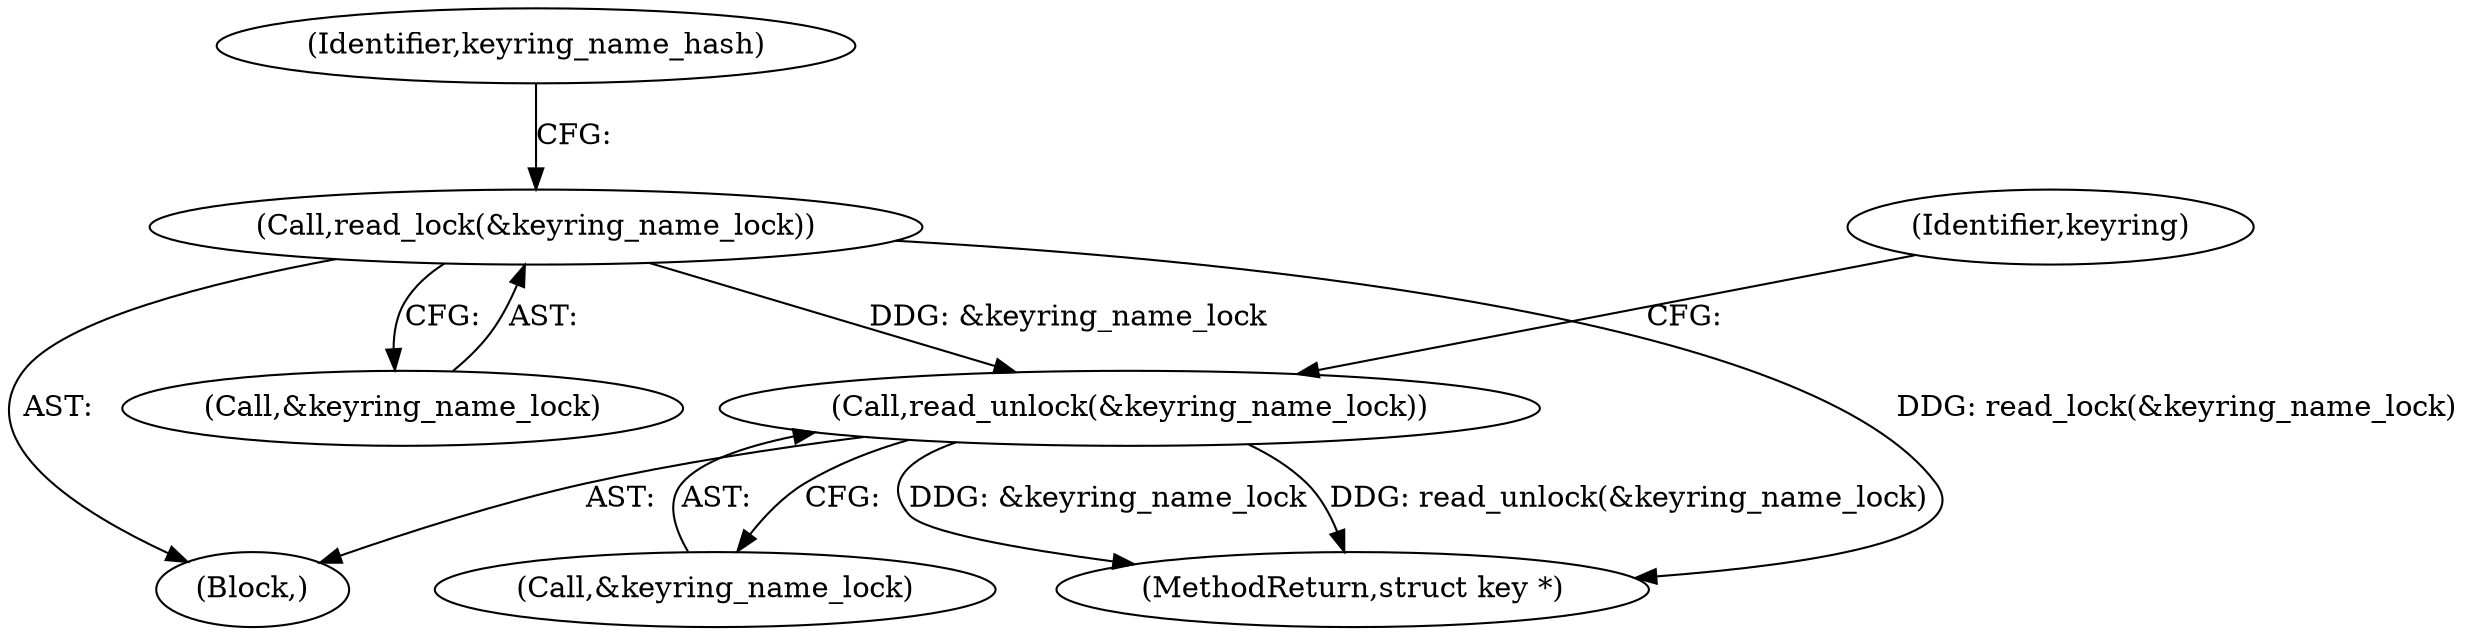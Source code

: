 digraph "0_linux_237bbd29f7a049d310d907f4b2716a7feef9abf3_0@API" {
"1000202" [label="(Call,read_unlock(&keyring_name_lock))"];
"1000119" [label="(Call,read_lock(&keyring_name_lock))"];
"1000120" [label="(Call,&keyring_name_lock)"];
"1000206" [label="(Identifier,keyring)"];
"1000203" [label="(Call,&keyring_name_lock)"];
"1000202" [label="(Call,read_unlock(&keyring_name_lock))"];
"1000119" [label="(Call,read_lock(&keyring_name_lock))"];
"1000125" [label="(Identifier,keyring_name_hash)"];
"1000207" [label="(MethodReturn,struct key *)"];
"1000105" [label="(Block,)"];
"1000202" -> "1000105"  [label="AST: "];
"1000202" -> "1000203"  [label="CFG: "];
"1000203" -> "1000202"  [label="AST: "];
"1000206" -> "1000202"  [label="CFG: "];
"1000202" -> "1000207"  [label="DDG: &keyring_name_lock"];
"1000202" -> "1000207"  [label="DDG: read_unlock(&keyring_name_lock)"];
"1000119" -> "1000202"  [label="DDG: &keyring_name_lock"];
"1000119" -> "1000105"  [label="AST: "];
"1000119" -> "1000120"  [label="CFG: "];
"1000120" -> "1000119"  [label="AST: "];
"1000125" -> "1000119"  [label="CFG: "];
"1000119" -> "1000207"  [label="DDG: read_lock(&keyring_name_lock)"];
}
